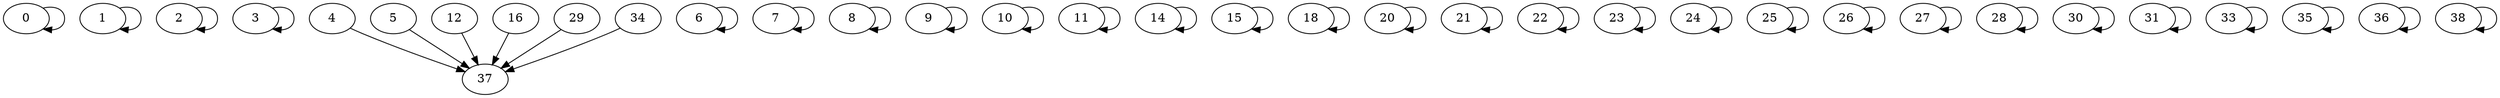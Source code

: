 digraph {
    0 -> 0;
    1 -> 1;
    2 -> 2;
    3 -> 3;
    4 -> 37;
    5 -> 37;
    6 -> 6;
    7 -> 7;
    8 -> 8;
    9 -> 9;
    10 -> 10;
    11 -> 11;
    12 -> 37;
    14 -> 14;
    15 -> 15;
    16 -> 37;
    18 -> 18;
    20 -> 20;
    21 -> 21;
    22 -> 22;
    23 -> 23;
    24 -> 24;
    25 -> 25;
    26 -> 26;
    27 -> 27;
    28 -> 28;
    29 -> 37;
    30 -> 30;
    31 -> 31;
    33 -> 33;
    34 -> 37;
    35 -> 35;
    36 -> 36;
    38 -> 38;
}